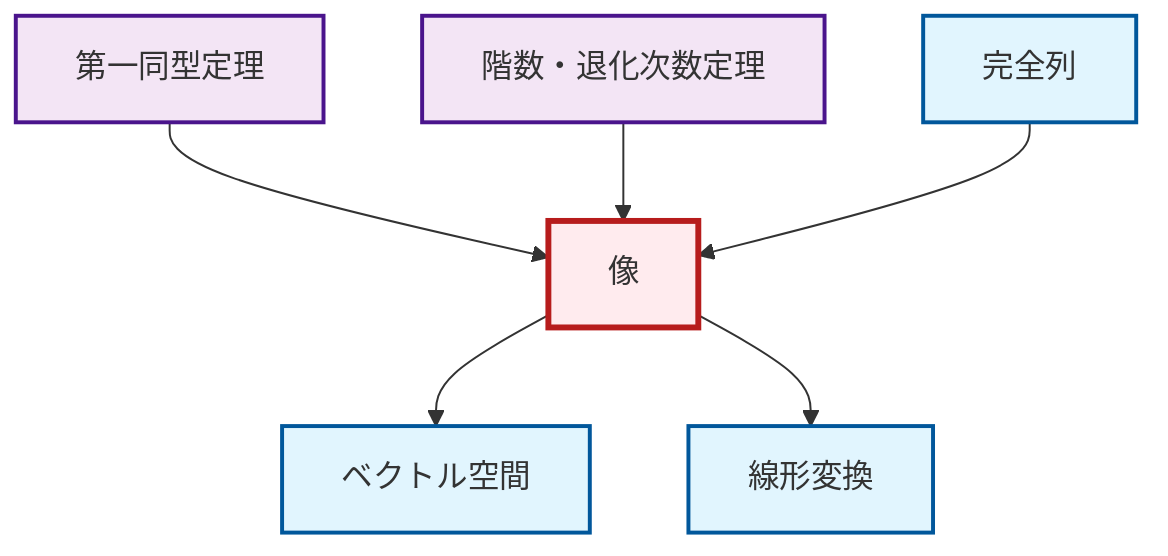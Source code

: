 graph TD
    classDef definition fill:#e1f5fe,stroke:#01579b,stroke-width:2px
    classDef theorem fill:#f3e5f5,stroke:#4a148c,stroke-width:2px
    classDef axiom fill:#fff3e0,stroke:#e65100,stroke-width:2px
    classDef example fill:#e8f5e9,stroke:#1b5e20,stroke-width:2px
    classDef current fill:#ffebee,stroke:#b71c1c,stroke-width:3px
    def-linear-transformation["線形変換"]:::definition
    def-exact-sequence["完全列"]:::definition
    def-vector-space["ベクトル空間"]:::definition
    thm-first-isomorphism["第一同型定理"]:::theorem
    thm-rank-nullity["階数・退化次数定理"]:::theorem
    def-image["像"]:::definition
    thm-first-isomorphism --> def-image
    thm-rank-nullity --> def-image
    def-image --> def-vector-space
    def-exact-sequence --> def-image
    def-image --> def-linear-transformation
    class def-image current